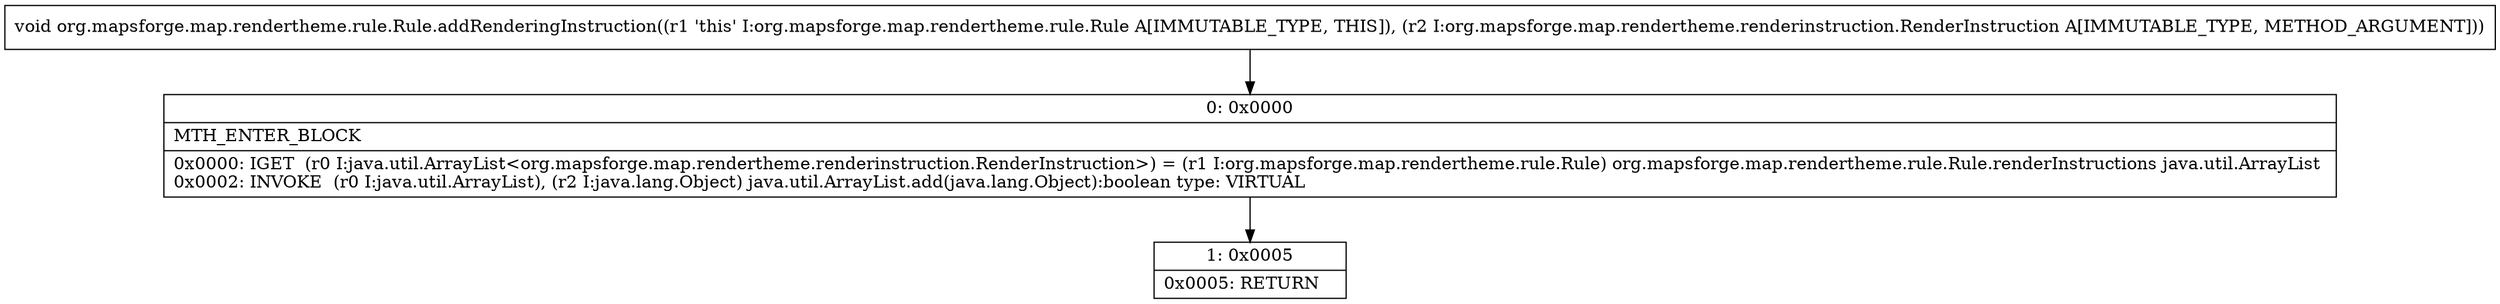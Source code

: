 digraph "CFG fororg.mapsforge.map.rendertheme.rule.Rule.addRenderingInstruction(Lorg\/mapsforge\/map\/rendertheme\/renderinstruction\/RenderInstruction;)V" {
Node_0 [shape=record,label="{0\:\ 0x0000|MTH_ENTER_BLOCK\l|0x0000: IGET  (r0 I:java.util.ArrayList\<org.mapsforge.map.rendertheme.renderinstruction.RenderInstruction\>) = (r1 I:org.mapsforge.map.rendertheme.rule.Rule) org.mapsforge.map.rendertheme.rule.Rule.renderInstructions java.util.ArrayList \l0x0002: INVOKE  (r0 I:java.util.ArrayList), (r2 I:java.lang.Object) java.util.ArrayList.add(java.lang.Object):boolean type: VIRTUAL \l}"];
Node_1 [shape=record,label="{1\:\ 0x0005|0x0005: RETURN   \l}"];
MethodNode[shape=record,label="{void org.mapsforge.map.rendertheme.rule.Rule.addRenderingInstruction((r1 'this' I:org.mapsforge.map.rendertheme.rule.Rule A[IMMUTABLE_TYPE, THIS]), (r2 I:org.mapsforge.map.rendertheme.renderinstruction.RenderInstruction A[IMMUTABLE_TYPE, METHOD_ARGUMENT])) }"];
MethodNode -> Node_0;
Node_0 -> Node_1;
}


